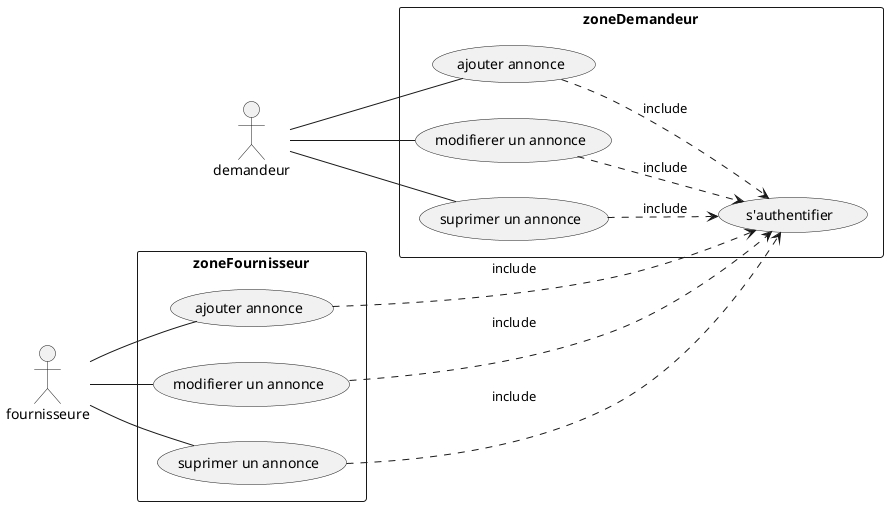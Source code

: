 @startuml useCase
left to right direction

actor "demandeur" as fc1
actor "fournisseure" as fc2

rectangle zoneDemandeur {
    usecase "ajouter annonce" as DUC1
    usecase "modifierer un annonce" as DUC2
    usecase "suprimer un annonce" as DUC3

    (DUC1) ..> (s'authentifier) : include
    (DUC2) ..> (s'authentifier) : include
    (DUC3) ..> (s'authentifier) : include
}

rectangle zoneFournisseur {
    usecase "ajouter annonce" as FUC1
    usecase "modifierer un annonce" as FUC2
    usecase "suprimer un annonce" as FUC3

    (FUC1) ...> (s'authentifier) : include
    (FUC2) ..> (s'authentifier) : include
    (FUC3) ..> (s'authentifier) : include
}

fc1 -- DUC1
fc1 -- DUC2
fc1 -- DUC3

fc2 -- FUC1
fc2 -- FUC2
fc2 -- FUC3

@enduml

